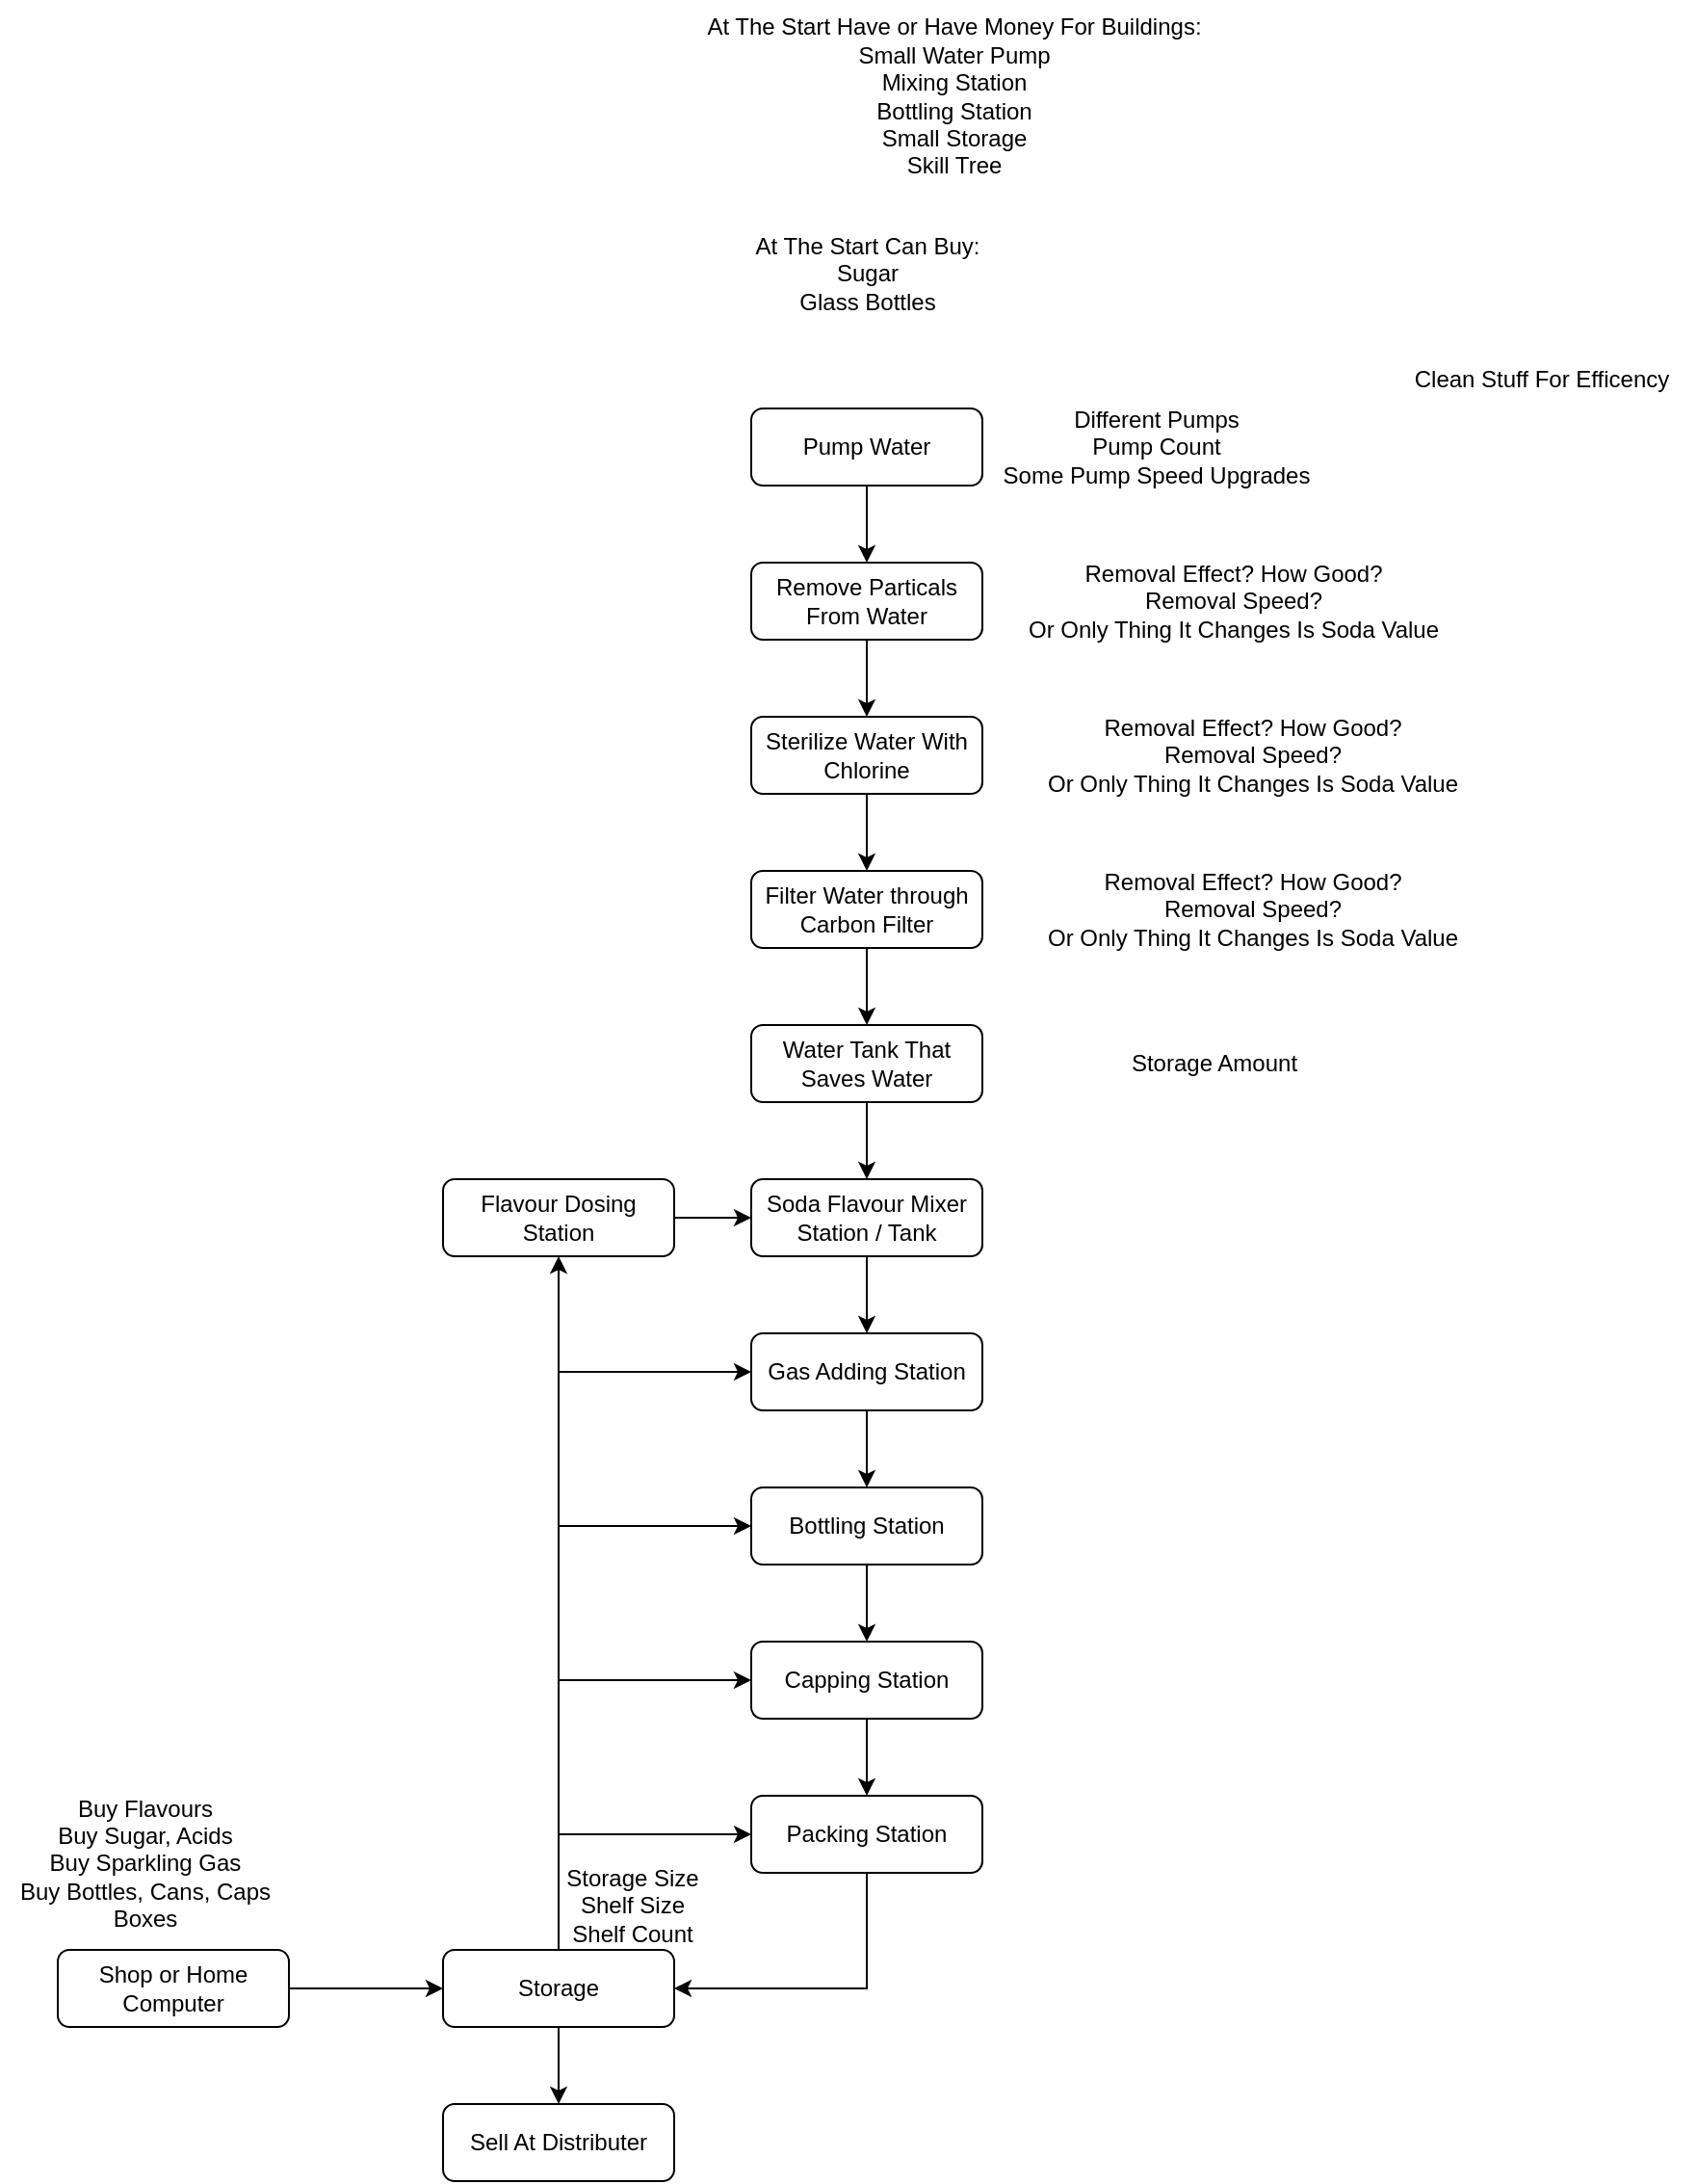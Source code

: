 <mxfile version="26.1.0">
  <diagram id="C5RBs43oDa-KdzZeNtuy" name="Page-1">
    <mxGraphModel dx="2901" dy="2275" grid="1" gridSize="10" guides="1" tooltips="1" connect="1" arrows="1" fold="1" page="1" pageScale="1" pageWidth="827" pageHeight="1169" math="0" shadow="0">
      <root>
        <mxCell id="WIyWlLk6GJQsqaUBKTNV-0" />
        <mxCell id="WIyWlLk6GJQsqaUBKTNV-1" parent="WIyWlLk6GJQsqaUBKTNV-0" />
        <mxCell id="PwGQCNTYKYjOGyh3L4MZ-8" style="edgeStyle=orthogonalEdgeStyle;rounded=0;orthogonalLoop=1;jettySize=auto;html=1;exitX=0.5;exitY=1;exitDx=0;exitDy=0;entryX=0.5;entryY=0;entryDx=0;entryDy=0;" edge="1" parent="WIyWlLk6GJQsqaUBKTNV-1" source="WIyWlLk6GJQsqaUBKTNV-3" target="PwGQCNTYKYjOGyh3L4MZ-0">
          <mxGeometry relative="1" as="geometry" />
        </mxCell>
        <mxCell id="WIyWlLk6GJQsqaUBKTNV-3" value="Pump Water" style="rounded=1;whiteSpace=wrap;html=1;fontSize=12;glass=0;strokeWidth=1;shadow=0;" parent="WIyWlLk6GJQsqaUBKTNV-1" vertex="1">
          <mxGeometry x="320" y="200" width="120" height="40" as="geometry" />
        </mxCell>
        <mxCell id="JmSxmSw8NUj3kHxDaAks-0" value="Different Pumps&lt;div&gt;Pump Count&lt;/div&gt;&lt;div&gt;Some Pump Speed Upgrades&lt;/div&gt;" style="text;html=1;align=center;verticalAlign=middle;resizable=0;points=[];autosize=1;strokeColor=none;fillColor=none;" parent="WIyWlLk6GJQsqaUBKTNV-1" vertex="1">
          <mxGeometry x="440" y="190" width="180" height="60" as="geometry" />
        </mxCell>
        <mxCell id="JmSxmSw8NUj3kHxDaAks-1" value="At The Start Have or Have Money For Buildings:&lt;div&gt;Small Water Pump&lt;/div&gt;&lt;div&gt;Mixing Station&lt;/div&gt;&lt;div&gt;Bottling Station&lt;/div&gt;&lt;div&gt;Small Storage&lt;/div&gt;&lt;div&gt;Skill Tree&lt;/div&gt;" style="text;html=1;align=center;verticalAlign=middle;resizable=0;points=[];autosize=1;strokeColor=none;fillColor=none;" parent="WIyWlLk6GJQsqaUBKTNV-1" vertex="1">
          <mxGeometry x="285" y="-12" width="280" height="100" as="geometry" />
        </mxCell>
        <mxCell id="JmSxmSw8NUj3kHxDaAks-2" value="At The Start Can Buy:&lt;div&gt;Sugar&lt;/div&gt;&lt;div&gt;Glass Bottles&lt;/div&gt;" style="text;html=1;align=center;verticalAlign=middle;resizable=0;points=[];autosize=1;strokeColor=none;fillColor=none;" parent="WIyWlLk6GJQsqaUBKTNV-1" vertex="1">
          <mxGeometry x="310" y="100" width="140" height="60" as="geometry" />
        </mxCell>
        <mxCell id="PwGQCNTYKYjOGyh3L4MZ-9" style="edgeStyle=orthogonalEdgeStyle;rounded=0;orthogonalLoop=1;jettySize=auto;html=1;exitX=0.5;exitY=1;exitDx=0;exitDy=0;entryX=0.5;entryY=0;entryDx=0;entryDy=0;" edge="1" parent="WIyWlLk6GJQsqaUBKTNV-1" source="PwGQCNTYKYjOGyh3L4MZ-0" target="PwGQCNTYKYjOGyh3L4MZ-1">
          <mxGeometry relative="1" as="geometry" />
        </mxCell>
        <mxCell id="PwGQCNTYKYjOGyh3L4MZ-0" value="Remove Particals From Water" style="rounded=1;whiteSpace=wrap;html=1;fontSize=12;glass=0;strokeWidth=1;shadow=0;" vertex="1" parent="WIyWlLk6GJQsqaUBKTNV-1">
          <mxGeometry x="320" y="280" width="120" height="40" as="geometry" />
        </mxCell>
        <mxCell id="PwGQCNTYKYjOGyh3L4MZ-10" style="edgeStyle=orthogonalEdgeStyle;rounded=0;orthogonalLoop=1;jettySize=auto;html=1;exitX=0.5;exitY=1;exitDx=0;exitDy=0;entryX=0.5;entryY=0;entryDx=0;entryDy=0;" edge="1" parent="WIyWlLk6GJQsqaUBKTNV-1" source="PwGQCNTYKYjOGyh3L4MZ-1" target="PwGQCNTYKYjOGyh3L4MZ-2">
          <mxGeometry relative="1" as="geometry" />
        </mxCell>
        <mxCell id="PwGQCNTYKYjOGyh3L4MZ-1" value="Sterilize Water With Chlorine" style="rounded=1;whiteSpace=wrap;html=1;fontSize=12;glass=0;strokeWidth=1;shadow=0;" vertex="1" parent="WIyWlLk6GJQsqaUBKTNV-1">
          <mxGeometry x="320" y="360" width="120" height="40" as="geometry" />
        </mxCell>
        <mxCell id="PwGQCNTYKYjOGyh3L4MZ-11" style="edgeStyle=orthogonalEdgeStyle;rounded=0;orthogonalLoop=1;jettySize=auto;html=1;exitX=0.5;exitY=1;exitDx=0;exitDy=0;entryX=0.5;entryY=0;entryDx=0;entryDy=0;" edge="1" parent="WIyWlLk6GJQsqaUBKTNV-1" source="PwGQCNTYKYjOGyh3L4MZ-2" target="PwGQCNTYKYjOGyh3L4MZ-6">
          <mxGeometry relative="1" as="geometry" />
        </mxCell>
        <mxCell id="PwGQCNTYKYjOGyh3L4MZ-2" value="Filter Water through Carbon Filter" style="rounded=1;whiteSpace=wrap;html=1;fontSize=12;glass=0;strokeWidth=1;shadow=0;" vertex="1" parent="WIyWlLk6GJQsqaUBKTNV-1">
          <mxGeometry x="320" y="440" width="120" height="40" as="geometry" />
        </mxCell>
        <mxCell id="PwGQCNTYKYjOGyh3L4MZ-3" value="Removal Effect? How Good?&lt;div&gt;Removal Speed?&lt;/div&gt;&lt;div&gt;Or Only Thing It Changes Is Soda Value&lt;/div&gt;" style="text;html=1;align=center;verticalAlign=middle;resizable=0;points=[];autosize=1;strokeColor=none;fillColor=none;" vertex="1" parent="WIyWlLk6GJQsqaUBKTNV-1">
          <mxGeometry x="450" y="270" width="240" height="60" as="geometry" />
        </mxCell>
        <mxCell id="PwGQCNTYKYjOGyh3L4MZ-4" value="Removal Effect? How Good?&lt;div&gt;Removal Speed?&lt;/div&gt;&lt;div&gt;Or Only Thing It Changes Is Soda Value&lt;/div&gt;" style="text;html=1;align=center;verticalAlign=middle;resizable=0;points=[];autosize=1;strokeColor=none;fillColor=none;" vertex="1" parent="WIyWlLk6GJQsqaUBKTNV-1">
          <mxGeometry x="460" y="350" width="240" height="60" as="geometry" />
        </mxCell>
        <mxCell id="PwGQCNTYKYjOGyh3L4MZ-5" value="Removal Effect? How Good?&lt;div&gt;Removal Speed?&lt;/div&gt;&lt;div&gt;Or Only Thing It Changes Is Soda Value&lt;/div&gt;" style="text;html=1;align=center;verticalAlign=middle;resizable=0;points=[];autosize=1;strokeColor=none;fillColor=none;" vertex="1" parent="WIyWlLk6GJQsqaUBKTNV-1">
          <mxGeometry x="460" y="430" width="240" height="60" as="geometry" />
        </mxCell>
        <mxCell id="PwGQCNTYKYjOGyh3L4MZ-26" style="edgeStyle=orthogonalEdgeStyle;rounded=0;orthogonalLoop=1;jettySize=auto;html=1;exitX=0.5;exitY=1;exitDx=0;exitDy=0;entryX=0.5;entryY=0;entryDx=0;entryDy=0;" edge="1" parent="WIyWlLk6GJQsqaUBKTNV-1" source="PwGQCNTYKYjOGyh3L4MZ-6" target="PwGQCNTYKYjOGyh3L4MZ-21">
          <mxGeometry relative="1" as="geometry" />
        </mxCell>
        <mxCell id="PwGQCNTYKYjOGyh3L4MZ-6" value="Water Tank That Saves Water" style="rounded=1;whiteSpace=wrap;html=1;fontSize=12;glass=0;strokeWidth=1;shadow=0;" vertex="1" parent="WIyWlLk6GJQsqaUBKTNV-1">
          <mxGeometry x="320" y="520" width="120" height="40" as="geometry" />
        </mxCell>
        <mxCell id="PwGQCNTYKYjOGyh3L4MZ-7" value="Storage Amount" style="text;html=1;align=center;verticalAlign=middle;resizable=0;points=[];autosize=1;strokeColor=none;fillColor=none;" vertex="1" parent="WIyWlLk6GJQsqaUBKTNV-1">
          <mxGeometry x="505" y="525" width="110" height="30" as="geometry" />
        </mxCell>
        <mxCell id="PwGQCNTYKYjOGyh3L4MZ-16" style="edgeStyle=orthogonalEdgeStyle;rounded=0;orthogonalLoop=1;jettySize=auto;html=1;exitX=1;exitY=0.5;exitDx=0;exitDy=0;entryX=0;entryY=0.5;entryDx=0;entryDy=0;" edge="1" parent="WIyWlLk6GJQsqaUBKTNV-1" source="PwGQCNTYKYjOGyh3L4MZ-12" target="PwGQCNTYKYjOGyh3L4MZ-14">
          <mxGeometry relative="1" as="geometry" />
        </mxCell>
        <mxCell id="PwGQCNTYKYjOGyh3L4MZ-12" value="Shop or Home Computer" style="rounded=1;whiteSpace=wrap;html=1;fontSize=12;glass=0;strokeWidth=1;shadow=0;" vertex="1" parent="WIyWlLk6GJQsqaUBKTNV-1">
          <mxGeometry x="-40" y="1000" width="120" height="40" as="geometry" />
        </mxCell>
        <mxCell id="PwGQCNTYKYjOGyh3L4MZ-13" value="Buy Flavours&lt;div&gt;Buy Sugar, Acids&lt;/div&gt;&lt;div&gt;Buy Sparkling Gas&lt;/div&gt;&lt;div&gt;Buy Bottles, Cans, Caps&lt;/div&gt;&lt;div&gt;Boxes&lt;/div&gt;" style="text;html=1;align=center;verticalAlign=middle;resizable=0;points=[];autosize=1;strokeColor=none;fillColor=none;" vertex="1" parent="WIyWlLk6GJQsqaUBKTNV-1">
          <mxGeometry x="-70" y="910" width="150" height="90" as="geometry" />
        </mxCell>
        <mxCell id="PwGQCNTYKYjOGyh3L4MZ-33" style="edgeStyle=orthogonalEdgeStyle;rounded=0;orthogonalLoop=1;jettySize=auto;html=1;exitX=0.5;exitY=0;exitDx=0;exitDy=0;entryX=0;entryY=0.5;entryDx=0;entryDy=0;" edge="1" parent="WIyWlLk6GJQsqaUBKTNV-1" source="PwGQCNTYKYjOGyh3L4MZ-14" target="PwGQCNTYKYjOGyh3L4MZ-25">
          <mxGeometry relative="1" as="geometry" />
        </mxCell>
        <mxCell id="PwGQCNTYKYjOGyh3L4MZ-35" style="edgeStyle=orthogonalEdgeStyle;rounded=0;orthogonalLoop=1;jettySize=auto;html=1;exitX=0.5;exitY=0;exitDx=0;exitDy=0;entryX=0;entryY=0.5;entryDx=0;entryDy=0;" edge="1" parent="WIyWlLk6GJQsqaUBKTNV-1" source="PwGQCNTYKYjOGyh3L4MZ-14" target="PwGQCNTYKYjOGyh3L4MZ-24">
          <mxGeometry relative="1" as="geometry" />
        </mxCell>
        <mxCell id="PwGQCNTYKYjOGyh3L4MZ-36" style="edgeStyle=orthogonalEdgeStyle;rounded=0;orthogonalLoop=1;jettySize=auto;html=1;exitX=0.5;exitY=0;exitDx=0;exitDy=0;entryX=0;entryY=0.5;entryDx=0;entryDy=0;" edge="1" parent="WIyWlLk6GJQsqaUBKTNV-1" source="PwGQCNTYKYjOGyh3L4MZ-14" target="PwGQCNTYKYjOGyh3L4MZ-23">
          <mxGeometry relative="1" as="geometry" />
        </mxCell>
        <mxCell id="PwGQCNTYKYjOGyh3L4MZ-37" style="edgeStyle=orthogonalEdgeStyle;rounded=0;orthogonalLoop=1;jettySize=auto;html=1;exitX=0.5;exitY=0;exitDx=0;exitDy=0;entryX=0;entryY=0.5;entryDx=0;entryDy=0;" edge="1" parent="WIyWlLk6GJQsqaUBKTNV-1" source="PwGQCNTYKYjOGyh3L4MZ-14" target="PwGQCNTYKYjOGyh3L4MZ-22">
          <mxGeometry relative="1" as="geometry" />
        </mxCell>
        <mxCell id="PwGQCNTYKYjOGyh3L4MZ-38" style="edgeStyle=orthogonalEdgeStyle;rounded=0;orthogonalLoop=1;jettySize=auto;html=1;exitX=0.5;exitY=0;exitDx=0;exitDy=0;entryX=0.5;entryY=1;entryDx=0;entryDy=0;" edge="1" parent="WIyWlLk6GJQsqaUBKTNV-1" source="PwGQCNTYKYjOGyh3L4MZ-14" target="PwGQCNTYKYjOGyh3L4MZ-18">
          <mxGeometry relative="1" as="geometry" />
        </mxCell>
        <mxCell id="PwGQCNTYKYjOGyh3L4MZ-40" style="edgeStyle=orthogonalEdgeStyle;rounded=0;orthogonalLoop=1;jettySize=auto;html=1;exitX=0.5;exitY=1;exitDx=0;exitDy=0;entryX=0.5;entryY=0;entryDx=0;entryDy=0;" edge="1" parent="WIyWlLk6GJQsqaUBKTNV-1" source="PwGQCNTYKYjOGyh3L4MZ-14" target="PwGQCNTYKYjOGyh3L4MZ-39">
          <mxGeometry relative="1" as="geometry" />
        </mxCell>
        <mxCell id="PwGQCNTYKYjOGyh3L4MZ-14" value="Storage" style="rounded=1;whiteSpace=wrap;html=1;fontSize=12;glass=0;strokeWidth=1;shadow=0;" vertex="1" parent="WIyWlLk6GJQsqaUBKTNV-1">
          <mxGeometry x="160" y="1000" width="120" height="40" as="geometry" />
        </mxCell>
        <mxCell id="PwGQCNTYKYjOGyh3L4MZ-15" value="Clean Stuff For Efficency" style="text;html=1;align=center;verticalAlign=middle;resizable=0;points=[];autosize=1;strokeColor=none;fillColor=none;" vertex="1" parent="WIyWlLk6GJQsqaUBKTNV-1">
          <mxGeometry x="650" y="170" width="160" height="30" as="geometry" />
        </mxCell>
        <mxCell id="PwGQCNTYKYjOGyh3L4MZ-17" value="Storage Size&lt;div&gt;Shelf Size&lt;/div&gt;&lt;div&gt;Shelf Count&lt;/div&gt;" style="text;html=1;align=center;verticalAlign=middle;resizable=0;points=[];autosize=1;strokeColor=none;fillColor=none;" vertex="1" parent="WIyWlLk6GJQsqaUBKTNV-1">
          <mxGeometry x="213" y="947" width="90" height="60" as="geometry" />
        </mxCell>
        <mxCell id="PwGQCNTYKYjOGyh3L4MZ-31" style="edgeStyle=orthogonalEdgeStyle;rounded=0;orthogonalLoop=1;jettySize=auto;html=1;exitX=1;exitY=0.5;exitDx=0;exitDy=0;entryX=0;entryY=0.5;entryDx=0;entryDy=0;" edge="1" parent="WIyWlLk6GJQsqaUBKTNV-1" source="PwGQCNTYKYjOGyh3L4MZ-18" target="PwGQCNTYKYjOGyh3L4MZ-21">
          <mxGeometry relative="1" as="geometry" />
        </mxCell>
        <mxCell id="PwGQCNTYKYjOGyh3L4MZ-18" value="Flavour Dosing Station" style="rounded=1;whiteSpace=wrap;html=1;fontSize=12;glass=0;strokeWidth=1;shadow=0;" vertex="1" parent="WIyWlLk6GJQsqaUBKTNV-1">
          <mxGeometry x="160" y="600" width="120" height="40" as="geometry" />
        </mxCell>
        <mxCell id="PwGQCNTYKYjOGyh3L4MZ-27" style="edgeStyle=orthogonalEdgeStyle;rounded=0;orthogonalLoop=1;jettySize=auto;html=1;exitX=0.5;exitY=1;exitDx=0;exitDy=0;entryX=0.5;entryY=0;entryDx=0;entryDy=0;" edge="1" parent="WIyWlLk6GJQsqaUBKTNV-1" source="PwGQCNTYKYjOGyh3L4MZ-21" target="PwGQCNTYKYjOGyh3L4MZ-22">
          <mxGeometry relative="1" as="geometry" />
        </mxCell>
        <mxCell id="PwGQCNTYKYjOGyh3L4MZ-21" value="Soda Flavour Mixer Station / Tank" style="rounded=1;whiteSpace=wrap;html=1;fontSize=12;glass=0;strokeWidth=1;shadow=0;" vertex="1" parent="WIyWlLk6GJQsqaUBKTNV-1">
          <mxGeometry x="320" y="600" width="120" height="40" as="geometry" />
        </mxCell>
        <mxCell id="PwGQCNTYKYjOGyh3L4MZ-28" style="edgeStyle=orthogonalEdgeStyle;rounded=0;orthogonalLoop=1;jettySize=auto;html=1;exitX=0.5;exitY=1;exitDx=0;exitDy=0;entryX=0.5;entryY=0;entryDx=0;entryDy=0;" edge="1" parent="WIyWlLk6GJQsqaUBKTNV-1" source="PwGQCNTYKYjOGyh3L4MZ-22" target="PwGQCNTYKYjOGyh3L4MZ-23">
          <mxGeometry relative="1" as="geometry" />
        </mxCell>
        <mxCell id="PwGQCNTYKYjOGyh3L4MZ-22" value="Gas Adding Station" style="rounded=1;whiteSpace=wrap;html=1;fontSize=12;glass=0;strokeWidth=1;shadow=0;" vertex="1" parent="WIyWlLk6GJQsqaUBKTNV-1">
          <mxGeometry x="320" y="680" width="120" height="40" as="geometry" />
        </mxCell>
        <mxCell id="PwGQCNTYKYjOGyh3L4MZ-29" style="edgeStyle=orthogonalEdgeStyle;rounded=0;orthogonalLoop=1;jettySize=auto;html=1;exitX=0.5;exitY=1;exitDx=0;exitDy=0;entryX=0.5;entryY=0;entryDx=0;entryDy=0;" edge="1" parent="WIyWlLk6GJQsqaUBKTNV-1" source="PwGQCNTYKYjOGyh3L4MZ-23" target="PwGQCNTYKYjOGyh3L4MZ-24">
          <mxGeometry relative="1" as="geometry" />
        </mxCell>
        <mxCell id="PwGQCNTYKYjOGyh3L4MZ-23" value="Bottling Station" style="rounded=1;whiteSpace=wrap;html=1;fontSize=12;glass=0;strokeWidth=1;shadow=0;" vertex="1" parent="WIyWlLk6GJQsqaUBKTNV-1">
          <mxGeometry x="320" y="760" width="120" height="40" as="geometry" />
        </mxCell>
        <mxCell id="PwGQCNTYKYjOGyh3L4MZ-30" style="edgeStyle=orthogonalEdgeStyle;rounded=0;orthogonalLoop=1;jettySize=auto;html=1;exitX=0.5;exitY=1;exitDx=0;exitDy=0;entryX=0.5;entryY=0;entryDx=0;entryDy=0;" edge="1" parent="WIyWlLk6GJQsqaUBKTNV-1" source="PwGQCNTYKYjOGyh3L4MZ-24" target="PwGQCNTYKYjOGyh3L4MZ-25">
          <mxGeometry relative="1" as="geometry" />
        </mxCell>
        <mxCell id="PwGQCNTYKYjOGyh3L4MZ-24" value="Capping Station" style="rounded=1;whiteSpace=wrap;html=1;fontSize=12;glass=0;strokeWidth=1;shadow=0;" vertex="1" parent="WIyWlLk6GJQsqaUBKTNV-1">
          <mxGeometry x="320" y="840" width="120" height="40" as="geometry" />
        </mxCell>
        <mxCell id="PwGQCNTYKYjOGyh3L4MZ-32" style="edgeStyle=orthogonalEdgeStyle;rounded=0;orthogonalLoop=1;jettySize=auto;html=1;exitX=0.5;exitY=1;exitDx=0;exitDy=0;entryX=1;entryY=0.5;entryDx=0;entryDy=0;" edge="1" parent="WIyWlLk6GJQsqaUBKTNV-1" source="PwGQCNTYKYjOGyh3L4MZ-25" target="PwGQCNTYKYjOGyh3L4MZ-14">
          <mxGeometry relative="1" as="geometry" />
        </mxCell>
        <mxCell id="PwGQCNTYKYjOGyh3L4MZ-25" value="Packing Station" style="rounded=1;whiteSpace=wrap;html=1;fontSize=12;glass=0;strokeWidth=1;shadow=0;" vertex="1" parent="WIyWlLk6GJQsqaUBKTNV-1">
          <mxGeometry x="320" y="920" width="120" height="40" as="geometry" />
        </mxCell>
        <mxCell id="PwGQCNTYKYjOGyh3L4MZ-39" value="Sell At Distributer" style="rounded=1;whiteSpace=wrap;html=1;fontSize=12;glass=0;strokeWidth=1;shadow=0;" vertex="1" parent="WIyWlLk6GJQsqaUBKTNV-1">
          <mxGeometry x="160" y="1080" width="120" height="40" as="geometry" />
        </mxCell>
      </root>
    </mxGraphModel>
  </diagram>
</mxfile>

